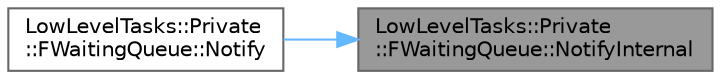digraph "LowLevelTasks::Private::FWaitingQueue::NotifyInternal"
{
 // INTERACTIVE_SVG=YES
 // LATEX_PDF_SIZE
  bgcolor="transparent";
  edge [fontname=Helvetica,fontsize=10,labelfontname=Helvetica,labelfontsize=10];
  node [fontname=Helvetica,fontsize=10,shape=box,height=0.2,width=0.4];
  rankdir="RL";
  Node1 [id="Node000001",label="LowLevelTasks::Private\l::FWaitingQueue::NotifyInternal",height=0.2,width=0.4,color="gray40", fillcolor="grey60", style="filled", fontcolor="black",tooltip=" "];
  Node1 -> Node2 [id="edge1_Node000001_Node000002",dir="back",color="steelblue1",style="solid",tooltip=" "];
  Node2 [id="Node000002",label="LowLevelTasks::Private\l::FWaitingQueue::Notify",height=0.2,width=0.4,color="grey40", fillcolor="white", style="filled",URL="$d9/d20/classLowLevelTasks_1_1Private_1_1FWaitingQueue.html#a861b7fe4d67c76f99e4db5afe5f6b9ee",tooltip=" "];
}
